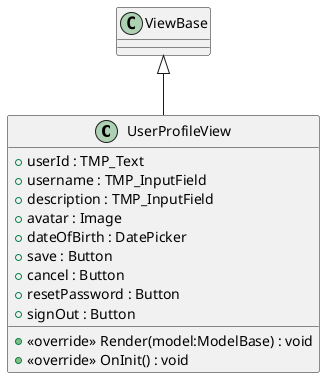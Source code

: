 @startuml
class UserProfileView {
    + userId : TMP_Text
    + username : TMP_InputField
    + description : TMP_InputField
    + avatar : Image
    + dateOfBirth : DatePicker
    + save : Button
    + cancel : Button
    + resetPassword : Button
    + signOut : Button
    + <<override>> Render(model:ModelBase) : void
    + <<override>> OnInit() : void
}
ViewBase <|-- UserProfileView
@enduml

